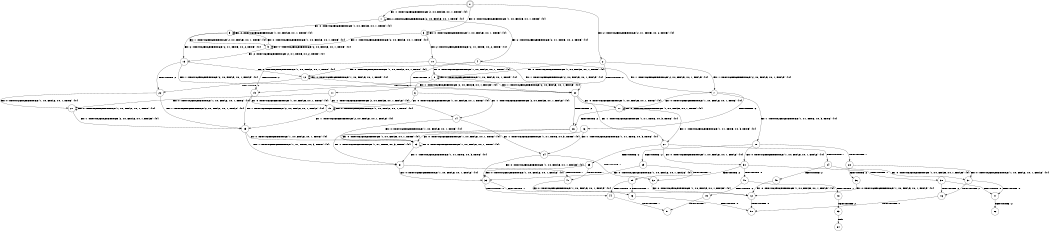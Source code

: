 digraph BCG {
size = "7, 10.5";
center = TRUE;
node [shape = circle];
0 [peripheries = 2];
0 -> 1 [label = "EX !1 !ATOMIC_EXCH_BRANCH (2, +0, FALSE, +0, 1, TRUE) !{0}"];
0 -> 2 [label = "EX !2 !ATOMIC_EXCH_BRANCH (2, +1, TRUE, +0, 2, TRUE) !{0}"];
0 -> 3 [label = "EX !0 !ATOMIC_EXCH_BRANCH (1, +0, FALSE, +0, 1, TRUE) !{0}"];
1 -> 4 [label = "EX !2 !ATOMIC_EXCH_BRANCH (2, +1, TRUE, +0, 2, TRUE) !{0}"];
1 -> 5 [label = "EX !0 !ATOMIC_EXCH_BRANCH (1, +0, FALSE, +0, 1, TRUE) !{0}"];
1 -> 1 [label = "EX !1 !ATOMIC_EXCH_BRANCH (2, +0, FALSE, +0, 1, TRUE) !{0}"];
2 -> 6 [label = "TERMINATE !2"];
2 -> 7 [label = "EX !1 !ATOMIC_EXCH_BRANCH (2, +0, FALSE, +0, 1, FALSE) !{0}"];
2 -> 8 [label = "EX !0 !ATOMIC_EXCH_BRANCH (1, +0, FALSE, +0, 1, TRUE) !{0}"];
3 -> 9 [label = "EX !1 !ATOMIC_EXCH_BRANCH (2, +0, FALSE, +0, 1, TRUE) !{0}"];
3 -> 10 [label = "EX !2 !ATOMIC_EXCH_BRANCH (2, +1, TRUE, +0, 2, TRUE) !{0}"];
3 -> 3 [label = "EX !0 !ATOMIC_EXCH_BRANCH (1, +0, FALSE, +0, 1, TRUE) !{0}"];
4 -> 11 [label = "TERMINATE !2"];
4 -> 12 [label = "EX !0 !ATOMIC_EXCH_BRANCH (1, +0, FALSE, +0, 1, TRUE) !{0}"];
4 -> 7 [label = "EX !1 !ATOMIC_EXCH_BRANCH (2, +0, FALSE, +0, 1, FALSE) !{0}"];
5 -> 13 [label = "EX !2 !ATOMIC_EXCH_BRANCH (2, +1, TRUE, +0, 2, TRUE) !{0}"];
5 -> 9 [label = "EX !1 !ATOMIC_EXCH_BRANCH (2, +0, FALSE, +0, 1, TRUE) !{0}"];
5 -> 5 [label = "EX !0 !ATOMIC_EXCH_BRANCH (1, +0, FALSE, +0, 1, TRUE) !{0}"];
6 -> 14 [label = "EX !1 !ATOMIC_EXCH_BRANCH (2, +0, FALSE, +0, 1, FALSE) !{0}"];
6 -> 15 [label = "EX !0 !ATOMIC_EXCH_BRANCH (1, +0, FALSE, +0, 1, TRUE) !{0}"];
7 -> 16 [label = "TERMINATE !2"];
7 -> 17 [label = "EX !0 !ATOMIC_EXCH_BRANCH (1, +0, FALSE, +0, 1, TRUE) !{0}"];
7 -> 18 [label = "EX !1 !ATOMIC_EXCH_BRANCH (1, +1, TRUE, +0, 3, TRUE) !{0}"];
8 -> 19 [label = "TERMINATE !2"];
8 -> 20 [label = "EX !1 !ATOMIC_EXCH_BRANCH (2, +0, FALSE, +0, 1, FALSE) !{0}"];
8 -> 8 [label = "EX !0 !ATOMIC_EXCH_BRANCH (1, +0, FALSE, +0, 1, TRUE) !{0}"];
9 -> 13 [label = "EX !2 !ATOMIC_EXCH_BRANCH (2, +1, TRUE, +0, 2, TRUE) !{0}"];
9 -> 9 [label = "EX !1 !ATOMIC_EXCH_BRANCH (2, +0, FALSE, +0, 1, TRUE) !{0}"];
9 -> 5 [label = "EX !0 !ATOMIC_EXCH_BRANCH (1, +0, FALSE, +0, 1, TRUE) !{0}"];
10 -> 19 [label = "TERMINATE !2"];
10 -> 20 [label = "EX !1 !ATOMIC_EXCH_BRANCH (2, +0, FALSE, +0, 1, FALSE) !{0}"];
10 -> 8 [label = "EX !0 !ATOMIC_EXCH_BRANCH (1, +0, FALSE, +0, 1, TRUE) !{0}"];
11 -> 21 [label = "EX !0 !ATOMIC_EXCH_BRANCH (1, +0, FALSE, +0, 1, TRUE) !{0}"];
11 -> 14 [label = "EX !1 !ATOMIC_EXCH_BRANCH (2, +0, FALSE, +0, 1, FALSE) !{0}"];
12 -> 22 [label = "TERMINATE !2"];
12 -> 20 [label = "EX !1 !ATOMIC_EXCH_BRANCH (2, +0, FALSE, +0, 1, FALSE) !{0}"];
12 -> 12 [label = "EX !0 !ATOMIC_EXCH_BRANCH (1, +0, FALSE, +0, 1, TRUE) !{0}"];
13 -> 22 [label = "TERMINATE !2"];
13 -> 20 [label = "EX !1 !ATOMIC_EXCH_BRANCH (2, +0, FALSE, +0, 1, FALSE) !{0}"];
13 -> 12 [label = "EX !0 !ATOMIC_EXCH_BRANCH (1, +0, FALSE, +0, 1, TRUE) !{0}"];
14 -> 23 [label = "EX !0 !ATOMIC_EXCH_BRANCH (1, +0, FALSE, +0, 1, TRUE) !{0}"];
14 -> 24 [label = "EX !1 !ATOMIC_EXCH_BRANCH (1, +1, TRUE, +0, 3, TRUE) !{0}"];
15 -> 25 [label = "EX !1 !ATOMIC_EXCH_BRANCH (2, +0, FALSE, +0, 1, FALSE) !{0}"];
15 -> 15 [label = "EX !0 !ATOMIC_EXCH_BRANCH (1, +0, FALSE, +0, 1, TRUE) !{0}"];
16 -> 23 [label = "EX !0 !ATOMIC_EXCH_BRANCH (1, +0, FALSE, +0, 1, TRUE) !{0}"];
16 -> 24 [label = "EX !1 !ATOMIC_EXCH_BRANCH (1, +1, TRUE, +0, 3, TRUE) !{0}"];
17 -> 26 [label = "TERMINATE !2"];
17 -> 27 [label = "EX !1 !ATOMIC_EXCH_BRANCH (1, +1, TRUE, +0, 3, TRUE) !{0}"];
17 -> 17 [label = "EX !0 !ATOMIC_EXCH_BRANCH (1, +0, FALSE, +0, 1, TRUE) !{0}"];
18 -> 28 [label = "TERMINATE !1"];
18 -> 29 [label = "TERMINATE !2"];
18 -> 30 [label = "EX !0 !ATOMIC_EXCH_BRANCH (1, +0, FALSE, +0, 1, FALSE) !{0}"];
19 -> 25 [label = "EX !1 !ATOMIC_EXCH_BRANCH (2, +0, FALSE, +0, 1, FALSE) !{0}"];
19 -> 15 [label = "EX !0 !ATOMIC_EXCH_BRANCH (1, +0, FALSE, +0, 1, TRUE) !{0}"];
20 -> 26 [label = "TERMINATE !2"];
20 -> 27 [label = "EX !1 !ATOMIC_EXCH_BRANCH (1, +1, TRUE, +0, 3, TRUE) !{0}"];
20 -> 17 [label = "EX !0 !ATOMIC_EXCH_BRANCH (1, +0, FALSE, +0, 1, TRUE) !{0}"];
21 -> 25 [label = "EX !1 !ATOMIC_EXCH_BRANCH (2, +0, FALSE, +0, 1, FALSE) !{0}"];
21 -> 21 [label = "EX !0 !ATOMIC_EXCH_BRANCH (1, +0, FALSE, +0, 1, TRUE) !{0}"];
22 -> 25 [label = "EX !1 !ATOMIC_EXCH_BRANCH (2, +0, FALSE, +0, 1, FALSE) !{0}"];
22 -> 21 [label = "EX !0 !ATOMIC_EXCH_BRANCH (1, +0, FALSE, +0, 1, TRUE) !{0}"];
23 -> 31 [label = "EX !1 !ATOMIC_EXCH_BRANCH (1, +1, TRUE, +0, 3, TRUE) !{0}"];
23 -> 23 [label = "EX !0 !ATOMIC_EXCH_BRANCH (1, +0, FALSE, +0, 1, TRUE) !{0}"];
24 -> 32 [label = "TERMINATE !1"];
24 -> 33 [label = "EX !0 !ATOMIC_EXCH_BRANCH (1, +0, FALSE, +0, 1, FALSE) !{0}"];
25 -> 31 [label = "EX !1 !ATOMIC_EXCH_BRANCH (1, +1, TRUE, +0, 3, TRUE) !{0}"];
25 -> 23 [label = "EX !0 !ATOMIC_EXCH_BRANCH (1, +0, FALSE, +0, 1, TRUE) !{0}"];
26 -> 31 [label = "EX !1 !ATOMIC_EXCH_BRANCH (1, +1, TRUE, +0, 3, TRUE) !{0}"];
26 -> 23 [label = "EX !0 !ATOMIC_EXCH_BRANCH (1, +0, FALSE, +0, 1, TRUE) !{0}"];
27 -> 34 [label = "TERMINATE !1"];
27 -> 35 [label = "TERMINATE !2"];
27 -> 30 [label = "EX !0 !ATOMIC_EXCH_BRANCH (1, +0, FALSE, +0, 1, FALSE) !{0}"];
28 -> 36 [label = "TERMINATE !2"];
28 -> 37 [label = "EX !0 !ATOMIC_EXCH_BRANCH (1, +0, FALSE, +0, 1, FALSE) !{0}"];
29 -> 32 [label = "TERMINATE !1"];
29 -> 33 [label = "EX !0 !ATOMIC_EXCH_BRANCH (1, +0, FALSE, +0, 1, FALSE) !{0}"];
30 -> 38 [label = "TERMINATE !1"];
30 -> 39 [label = "TERMINATE !2"];
30 -> 40 [label = "TERMINATE !0"];
31 -> 41 [label = "TERMINATE !1"];
31 -> 33 [label = "EX !0 !ATOMIC_EXCH_BRANCH (1, +0, FALSE, +0, 1, FALSE) !{0}"];
32 -> 42 [label = "EX !0 !ATOMIC_EXCH_BRANCH (1, +0, FALSE, +0, 1, FALSE) !{0}"];
33 -> 43 [label = "TERMINATE !1"];
33 -> 44 [label = "TERMINATE !0"];
34 -> 45 [label = "TERMINATE !2"];
34 -> 37 [label = "EX !0 !ATOMIC_EXCH_BRANCH (1, +0, FALSE, +0, 1, FALSE) !{0}"];
35 -> 41 [label = "TERMINATE !1"];
35 -> 33 [label = "EX !0 !ATOMIC_EXCH_BRANCH (1, +0, FALSE, +0, 1, FALSE) !{0}"];
36 -> 42 [label = "EX !0 !ATOMIC_EXCH_BRANCH (1, +0, FALSE, +0, 1, FALSE) !{0}"];
37 -> 46 [label = "TERMINATE !2"];
37 -> 47 [label = "TERMINATE !0"];
38 -> 46 [label = "TERMINATE !2"];
38 -> 47 [label = "TERMINATE !0"];
39 -> 43 [label = "TERMINATE !1"];
39 -> 44 [label = "TERMINATE !0"];
40 -> 48 [label = "TERMINATE !1"];
40 -> 49 [label = "TERMINATE !2"];
41 -> 42 [label = "EX !0 !ATOMIC_EXCH_BRANCH (1, +0, FALSE, +0, 1, FALSE) !{0}"];
42 -> 50 [label = "TERMINATE !0"];
43 -> 50 [label = "TERMINATE !0"];
44 -> 51 [label = "TERMINATE !1"];
45 -> 42 [label = "EX !0 !ATOMIC_EXCH_BRANCH (1, +0, FALSE, +0, 1, FALSE) !{0}"];
46 -> 50 [label = "TERMINATE !0"];
47 -> 52 [label = "TERMINATE !2"];
48 -> 53 [label = "TERMINATE !2"];
49 -> 51 [label = "TERMINATE !1"];
53 -> 54 [label = "exit"];
}
